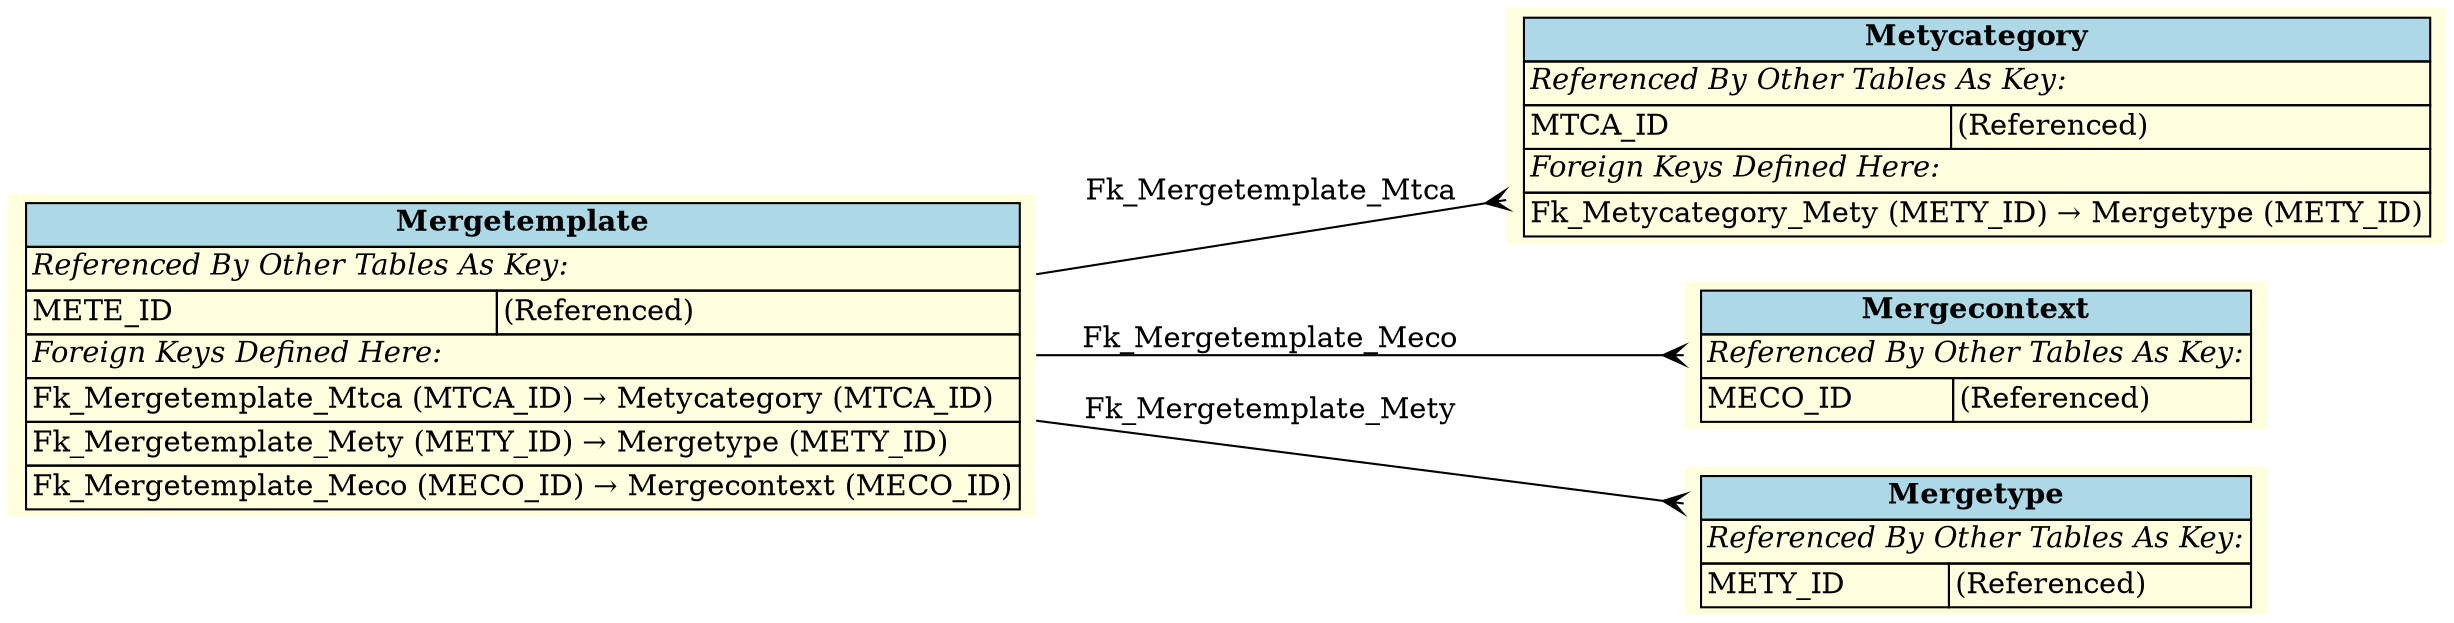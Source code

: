 digraph ERD {
  rankdir=LR;
  node [shape=plaintext, style=filled, fillcolor=lightyellow];
  edge [arrowhead=crow, arrowtail=none, dir=both, labelfontsize=10];

  "Metycategory" [
    label=<
    <TABLE BORDER="0" CELLBORDER="1" CELLSPACING="0" BGCOLOR="lightyellow">
      <TR><TD COLSPAN="2" BGCOLOR="lightblue"><B>Metycategory</B></TD></TR>
      <TR><TD COLSPAN="2" ALIGN="LEFT"><I>Referenced By Other Tables As Key:</I></TD></TR>
      <TR><TD ALIGN="LEFT">MTCA_ID</TD><TD ALIGN="LEFT">(Referenced)</TD></TR>
      <TR><TD COLSPAN="2" ALIGN="LEFT"><I>Foreign Keys Defined Here:</I></TD></TR>
      <TR><TD ALIGN="LEFT" COLSPAN="2">Fk_Metycategory_Mety (METY_ID) &rarr; Mergetype (METY_ID)</TD></TR>
    </TABLE>
    >
  ];

  "Mergetemplate" [
    label=<
    <TABLE BORDER="0" CELLBORDER="1" CELLSPACING="0" BGCOLOR="lightyellow">
      <TR><TD COLSPAN="2" BGCOLOR="lightblue"><B>Mergetemplate</B></TD></TR>
      <TR><TD COLSPAN="2" ALIGN="LEFT"><I>Referenced By Other Tables As Key:</I></TD></TR>
      <TR><TD ALIGN="LEFT">METE_ID</TD><TD ALIGN="LEFT">(Referenced)</TD></TR>
      <TR><TD COLSPAN="2" ALIGN="LEFT"><I>Foreign Keys Defined Here:</I></TD></TR>
      <TR><TD ALIGN="LEFT" COLSPAN="2">Fk_Mergetemplate_Mtca (MTCA_ID) &rarr; Metycategory (MTCA_ID)</TD></TR>
      <TR><TD ALIGN="LEFT" COLSPAN="2">Fk_Mergetemplate_Mety (METY_ID) &rarr; Mergetype (METY_ID)</TD></TR>
      <TR><TD ALIGN="LEFT" COLSPAN="2">Fk_Mergetemplate_Meco (MECO_ID) &rarr; Mergecontext (MECO_ID)</TD></TR>
    </TABLE>
    >
  ];

  "Mergecontext" [
    label=<
    <TABLE BORDER="0" CELLBORDER="1" CELLSPACING="0" BGCOLOR="lightyellow">
      <TR><TD COLSPAN="2" BGCOLOR="lightblue"><B>Mergecontext</B></TD></TR>
      <TR><TD COLSPAN="2" ALIGN="LEFT"><I>Referenced By Other Tables As Key:</I></TD></TR>
      <TR><TD ALIGN="LEFT">MECO_ID</TD><TD ALIGN="LEFT">(Referenced)</TD></TR>
    </TABLE>
    >
  ];

  "Mergetype" [
    label=<
    <TABLE BORDER="0" CELLBORDER="1" CELLSPACING="0" BGCOLOR="lightyellow">
      <TR><TD COLSPAN="2" BGCOLOR="lightblue"><B>Mergetype</B></TD></TR>
      <TR><TD COLSPAN="2" ALIGN="LEFT"><I>Referenced By Other Tables As Key:</I></TD></TR>
      <TR><TD ALIGN="LEFT">METY_ID</TD><TD ALIGN="LEFT">(Referenced)</TD></TR>
    </TABLE>
    >
  ];

  "Mergetemplate" -> "Mergecontext" [label=" Fk_Mergetemplate_Meco "];
  "Mergetemplate" -> "Mergetype" [label=" Fk_Mergetemplate_Mety "];
  "Mergetemplate" -> "Metycategory" [label=" Fk_Mergetemplate_Mtca "];
}
